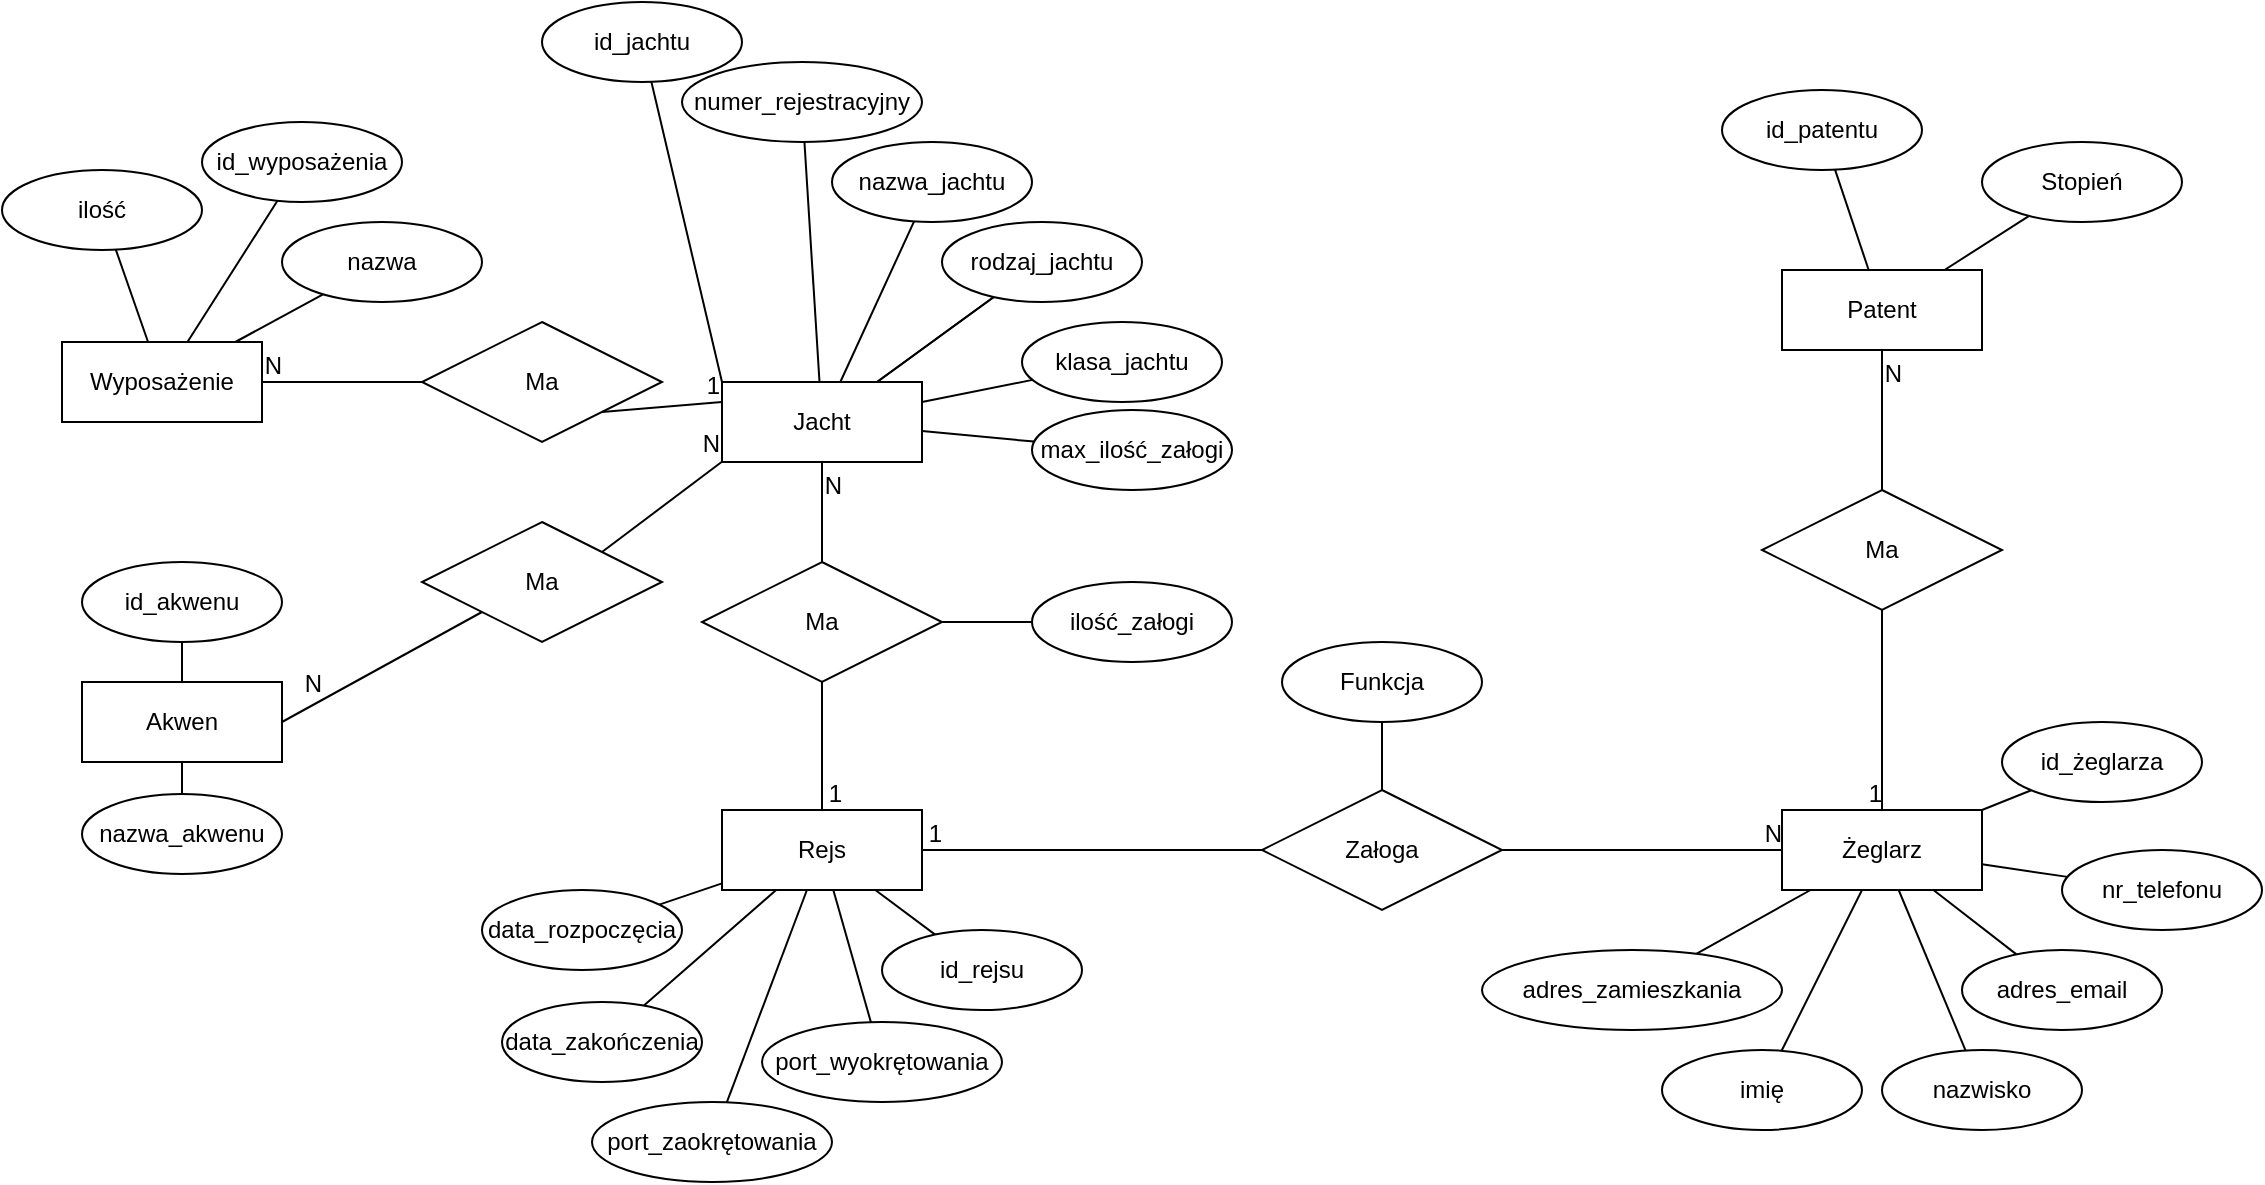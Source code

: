 <mxfile version="13.8.7" type="github">
  <diagram id="-N-CJUm6Y1fo9OQ6WRvm" name="Page-1">
    <mxGraphModel dx="1422" dy="914" grid="1" gridSize="10" guides="1" tooltips="1" connect="1" arrows="1" fold="1" page="1" pageScale="1" pageWidth="1169" pageHeight="827" math="0" shadow="0">
      <root>
        <mxCell id="0" />
        <mxCell id="1" parent="0" />
        <mxCell id="vpVb-FfBWdsbE2k8uolQ-2" value="Jacht" style="whiteSpace=wrap;html=1;align=center;" vertex="1" parent="1">
          <mxGeometry x="380" y="300" width="100" height="40" as="geometry" />
        </mxCell>
        <mxCell id="vpVb-FfBWdsbE2k8uolQ-3" value="Rejs" style="whiteSpace=wrap;html=1;align=center;" vertex="1" parent="1">
          <mxGeometry x="380" y="514" width="100" height="40" as="geometry" />
        </mxCell>
        <mxCell id="vpVb-FfBWdsbE2k8uolQ-4" value="Żeglarz" style="whiteSpace=wrap;html=1;align=center;" vertex="1" parent="1">
          <mxGeometry x="910" y="514" width="100" height="40" as="geometry" />
        </mxCell>
        <mxCell id="vpVb-FfBWdsbE2k8uolQ-5" value="Akwen" style="whiteSpace=wrap;html=1;align=center;" vertex="1" parent="1">
          <mxGeometry x="60" y="450" width="100" height="40" as="geometry" />
        </mxCell>
        <mxCell id="vpVb-FfBWdsbE2k8uolQ-6" value="Wyposażenie" style="whiteSpace=wrap;html=1;align=center;" vertex="1" parent="1">
          <mxGeometry x="50" y="280" width="100" height="40" as="geometry" />
        </mxCell>
        <mxCell id="vpVb-FfBWdsbE2k8uolQ-7" value="Patent" style="whiteSpace=wrap;html=1;align=center;" vertex="1" parent="1">
          <mxGeometry x="910" y="244" width="100" height="40" as="geometry" />
        </mxCell>
        <mxCell id="vpVb-FfBWdsbE2k8uolQ-27" value="" style="edgeStyle=none;rounded=0;orthogonalLoop=1;jettySize=auto;html=1;endArrow=none;endFill=0;entryX=0;entryY=0;entryDx=0;entryDy=0;" edge="1" parent="1" source="vpVb-FfBWdsbE2k8uolQ-9" target="vpVb-FfBWdsbE2k8uolQ-2">
          <mxGeometry relative="1" as="geometry" />
        </mxCell>
        <mxCell id="vpVb-FfBWdsbE2k8uolQ-9" value="id_jachtu" style="ellipse;whiteSpace=wrap;html=1;align=center;" vertex="1" parent="1">
          <mxGeometry x="290" y="110" width="100" height="40" as="geometry" />
        </mxCell>
        <mxCell id="vpVb-FfBWdsbE2k8uolQ-28" value="" style="edgeStyle=none;rounded=0;orthogonalLoop=1;jettySize=auto;html=1;endArrow=none;endFill=0;" edge="1" parent="1" source="vpVb-FfBWdsbE2k8uolQ-10" target="vpVb-FfBWdsbE2k8uolQ-3">
          <mxGeometry relative="1" as="geometry" />
        </mxCell>
        <mxCell id="vpVb-FfBWdsbE2k8uolQ-10" value="id_rejsu" style="ellipse;whiteSpace=wrap;html=1;align=center;" vertex="1" parent="1">
          <mxGeometry x="460" y="574" width="100" height="40" as="geometry" />
        </mxCell>
        <mxCell id="vpVb-FfBWdsbE2k8uolQ-25" value="" style="edgeStyle=none;rounded=0;orthogonalLoop=1;jettySize=auto;html=1;endArrow=none;endFill=0;" edge="1" parent="1" source="vpVb-FfBWdsbE2k8uolQ-11" target="vpVb-FfBWdsbE2k8uolQ-4">
          <mxGeometry relative="1" as="geometry" />
        </mxCell>
        <mxCell id="vpVb-FfBWdsbE2k8uolQ-11" value="id_żeglarza" style="ellipse;whiteSpace=wrap;html=1;align=center;" vertex="1" parent="1">
          <mxGeometry x="1020" y="470" width="100" height="40" as="geometry" />
        </mxCell>
        <mxCell id="vpVb-FfBWdsbE2k8uolQ-26" value="" style="edgeStyle=none;rounded=0;orthogonalLoop=1;jettySize=auto;html=1;endArrow=none;endFill=0;" edge="1" parent="1" source="vpVb-FfBWdsbE2k8uolQ-13" target="vpVb-FfBWdsbE2k8uolQ-7">
          <mxGeometry relative="1" as="geometry" />
        </mxCell>
        <mxCell id="vpVb-FfBWdsbE2k8uolQ-13" value="id_patentu" style="ellipse;whiteSpace=wrap;html=1;align=center;" vertex="1" parent="1">
          <mxGeometry x="880" y="154" width="100" height="40" as="geometry" />
        </mxCell>
        <mxCell id="vpVb-FfBWdsbE2k8uolQ-21" value="" style="edgeStyle=none;rounded=0;orthogonalLoop=1;jettySize=auto;html=1;endArrow=none;endFill=0;" edge="1" parent="1" source="vpVb-FfBWdsbE2k8uolQ-14" target="vpVb-FfBWdsbE2k8uolQ-4">
          <mxGeometry relative="1" as="geometry" />
        </mxCell>
        <mxCell id="vpVb-FfBWdsbE2k8uolQ-14" value="nr_telefonu" style="ellipse;whiteSpace=wrap;html=1;align=center;" vertex="1" parent="1">
          <mxGeometry x="1050" y="534" width="100" height="40" as="geometry" />
        </mxCell>
        <mxCell id="vpVb-FfBWdsbE2k8uolQ-20" value="" style="edgeStyle=none;rounded=0;orthogonalLoop=1;jettySize=auto;html=1;endArrow=none;endFill=0;" edge="1" parent="1" source="vpVb-FfBWdsbE2k8uolQ-15" target="vpVb-FfBWdsbE2k8uolQ-4">
          <mxGeometry relative="1" as="geometry" />
        </mxCell>
        <mxCell id="vpVb-FfBWdsbE2k8uolQ-15" value="adres_email" style="ellipse;whiteSpace=wrap;html=1;align=center;" vertex="1" parent="1">
          <mxGeometry x="1000" y="584" width="100" height="40" as="geometry" />
        </mxCell>
        <mxCell id="vpVb-FfBWdsbE2k8uolQ-19" value="" style="edgeStyle=none;rounded=0;orthogonalLoop=1;jettySize=auto;html=1;endArrow=none;endFill=0;" edge="1" parent="1" source="vpVb-FfBWdsbE2k8uolQ-16" target="vpVb-FfBWdsbE2k8uolQ-4">
          <mxGeometry relative="1" as="geometry" />
        </mxCell>
        <mxCell id="vpVb-FfBWdsbE2k8uolQ-16" value="nazwisko" style="ellipse;whiteSpace=wrap;html=1;align=center;" vertex="1" parent="1">
          <mxGeometry x="960" y="634" width="100" height="40" as="geometry" />
        </mxCell>
        <mxCell id="vpVb-FfBWdsbE2k8uolQ-18" value="" style="rounded=0;orthogonalLoop=1;jettySize=auto;html=1;endArrow=none;endFill=0;" edge="1" parent="1" source="vpVb-FfBWdsbE2k8uolQ-17" target="vpVb-FfBWdsbE2k8uolQ-4">
          <mxGeometry relative="1" as="geometry" />
        </mxCell>
        <mxCell id="vpVb-FfBWdsbE2k8uolQ-17" value="imię" style="ellipse;whiteSpace=wrap;html=1;align=center;" vertex="1" parent="1">
          <mxGeometry x="850" y="634" width="100" height="40" as="geometry" />
        </mxCell>
        <mxCell id="vpVb-FfBWdsbE2k8uolQ-23" value="" style="edgeStyle=none;rounded=0;orthogonalLoop=1;jettySize=auto;html=1;endArrow=none;endFill=0;" edge="1" parent="1" source="vpVb-FfBWdsbE2k8uolQ-22" target="vpVb-FfBWdsbE2k8uolQ-4">
          <mxGeometry relative="1" as="geometry" />
        </mxCell>
        <mxCell id="vpVb-FfBWdsbE2k8uolQ-22" value="adres_zamieszkania" style="ellipse;whiteSpace=wrap;html=1;align=center;" vertex="1" parent="1">
          <mxGeometry x="760" y="584" width="150" height="40" as="geometry" />
        </mxCell>
        <mxCell id="vpVb-FfBWdsbE2k8uolQ-32" value="" style="edgeStyle=none;rounded=0;orthogonalLoop=1;jettySize=auto;html=1;endArrow=none;endFill=0;" edge="1" parent="1" source="vpVb-FfBWdsbE2k8uolQ-30" target="vpVb-FfBWdsbE2k8uolQ-2">
          <mxGeometry relative="1" as="geometry" />
        </mxCell>
        <mxCell id="vpVb-FfBWdsbE2k8uolQ-86" value="" style="edgeStyle=none;rounded=0;orthogonalLoop=1;jettySize=auto;html=1;endArrow=none;endFill=0;" edge="1" parent="1" source="vpVb-FfBWdsbE2k8uolQ-29" target="vpVb-FfBWdsbE2k8uolQ-2">
          <mxGeometry relative="1" as="geometry" />
        </mxCell>
        <mxCell id="vpVb-FfBWdsbE2k8uolQ-29" value="klasa_jachtu" style="ellipse;whiteSpace=wrap;html=1;align=center;" vertex="1" parent="1">
          <mxGeometry x="530" y="270" width="100" height="40" as="geometry" />
        </mxCell>
        <mxCell id="vpVb-FfBWdsbE2k8uolQ-31" value="" style="edgeStyle=none;rounded=0;orthogonalLoop=1;jettySize=auto;html=1;endArrow=none;endFill=0;" edge="1" parent="1" source="vpVb-FfBWdsbE2k8uolQ-30" target="vpVb-FfBWdsbE2k8uolQ-2">
          <mxGeometry relative="1" as="geometry" />
        </mxCell>
        <mxCell id="vpVb-FfBWdsbE2k8uolQ-34" value="" style="edgeStyle=none;rounded=0;orthogonalLoop=1;jettySize=auto;html=1;endArrow=none;endFill=0;" edge="1" parent="1" source="vpVb-FfBWdsbE2k8uolQ-33" target="vpVb-FfBWdsbE2k8uolQ-2">
          <mxGeometry relative="1" as="geometry" />
        </mxCell>
        <mxCell id="vpVb-FfBWdsbE2k8uolQ-33" value="nazwa_jachtu" style="ellipse;whiteSpace=wrap;html=1;align=center;" vertex="1" parent="1">
          <mxGeometry x="435" y="180" width="100" height="40" as="geometry" />
        </mxCell>
        <mxCell id="vpVb-FfBWdsbE2k8uolQ-36" value="" style="edgeStyle=none;rounded=0;orthogonalLoop=1;jettySize=auto;html=1;endArrow=none;endFill=0;" edge="1" parent="1" source="vpVb-FfBWdsbE2k8uolQ-35" target="vpVb-FfBWdsbE2k8uolQ-2">
          <mxGeometry relative="1" as="geometry" />
        </mxCell>
        <mxCell id="vpVb-FfBWdsbE2k8uolQ-35" value="numer_rejestracyjny" style="ellipse;whiteSpace=wrap;html=1;align=center;" vertex="1" parent="1">
          <mxGeometry x="360" y="140" width="120" height="40" as="geometry" />
        </mxCell>
        <mxCell id="vpVb-FfBWdsbE2k8uolQ-38" value="" style="edgeStyle=none;rounded=0;orthogonalLoop=1;jettySize=auto;html=1;endArrow=none;endFill=0;" edge="1" parent="1" source="vpVb-FfBWdsbE2k8uolQ-37" target="vpVb-FfBWdsbE2k8uolQ-2">
          <mxGeometry relative="1" as="geometry" />
        </mxCell>
        <mxCell id="vpVb-FfBWdsbE2k8uolQ-37" value="max_ilość_załogi" style="ellipse;whiteSpace=wrap;html=1;align=center;" vertex="1" parent="1">
          <mxGeometry x="535" y="314" width="100" height="40" as="geometry" />
        </mxCell>
        <mxCell id="vpVb-FfBWdsbE2k8uolQ-46" value="" style="edgeStyle=none;rounded=0;orthogonalLoop=1;jettySize=auto;html=1;endArrow=none;endFill=0;" edge="1" parent="1" source="vpVb-FfBWdsbE2k8uolQ-40" target="vpVb-FfBWdsbE2k8uolQ-3">
          <mxGeometry relative="1" as="geometry" />
        </mxCell>
        <mxCell id="vpVb-FfBWdsbE2k8uolQ-40" value="port_zaokrętowania" style="ellipse;whiteSpace=wrap;html=1;align=center;" vertex="1" parent="1">
          <mxGeometry x="315" y="660" width="120" height="40" as="geometry" />
        </mxCell>
        <mxCell id="vpVb-FfBWdsbE2k8uolQ-43" value="" style="edgeStyle=none;rounded=0;orthogonalLoop=1;jettySize=auto;html=1;endArrow=none;endFill=0;" edge="1" parent="1" source="vpVb-FfBWdsbE2k8uolQ-41" target="vpVb-FfBWdsbE2k8uolQ-3">
          <mxGeometry relative="1" as="geometry" />
        </mxCell>
        <mxCell id="vpVb-FfBWdsbE2k8uolQ-41" value="data_rozpoczęcia" style="ellipse;whiteSpace=wrap;html=1;align=center;" vertex="1" parent="1">
          <mxGeometry x="260" y="554" width="100" height="40" as="geometry" />
        </mxCell>
        <mxCell id="vpVb-FfBWdsbE2k8uolQ-45" value="" style="edgeStyle=none;rounded=0;orthogonalLoop=1;jettySize=auto;html=1;endArrow=none;endFill=0;" edge="1" parent="1" source="vpVb-FfBWdsbE2k8uolQ-42" target="vpVb-FfBWdsbE2k8uolQ-3">
          <mxGeometry relative="1" as="geometry" />
        </mxCell>
        <mxCell id="vpVb-FfBWdsbE2k8uolQ-42" value="data_zakończenia" style="ellipse;whiteSpace=wrap;html=1;align=center;" vertex="1" parent="1">
          <mxGeometry x="270" y="610" width="100" height="40" as="geometry" />
        </mxCell>
        <mxCell id="vpVb-FfBWdsbE2k8uolQ-48" value="" style="edgeStyle=none;rounded=0;orthogonalLoop=1;jettySize=auto;html=1;endArrow=none;endFill=0;" edge="1" parent="1" source="vpVb-FfBWdsbE2k8uolQ-47" target="vpVb-FfBWdsbE2k8uolQ-7">
          <mxGeometry relative="1" as="geometry" />
        </mxCell>
        <mxCell id="vpVb-FfBWdsbE2k8uolQ-47" value="Stopień" style="ellipse;whiteSpace=wrap;html=1;align=center;" vertex="1" parent="1">
          <mxGeometry x="1010" y="180" width="100" height="40" as="geometry" />
        </mxCell>
        <mxCell id="vpVb-FfBWdsbE2k8uolQ-52" value="" style="edgeStyle=none;rounded=0;orthogonalLoop=1;jettySize=auto;html=1;endArrow=none;endFill=0;" edge="1" parent="1" source="vpVb-FfBWdsbE2k8uolQ-49" target="vpVb-FfBWdsbE2k8uolQ-5">
          <mxGeometry relative="1" as="geometry" />
        </mxCell>
        <mxCell id="vpVb-FfBWdsbE2k8uolQ-49" value="nazwa_akwenu" style="ellipse;whiteSpace=wrap;html=1;align=center;" vertex="1" parent="1">
          <mxGeometry x="60" y="506" width="100" height="40" as="geometry" />
        </mxCell>
        <mxCell id="vpVb-FfBWdsbE2k8uolQ-51" value="" style="edgeStyle=none;rounded=0;orthogonalLoop=1;jettySize=auto;html=1;endArrow=none;endFill=0;" edge="1" parent="1" source="vpVb-FfBWdsbE2k8uolQ-50" target="vpVb-FfBWdsbE2k8uolQ-5">
          <mxGeometry relative="1" as="geometry" />
        </mxCell>
        <mxCell id="vpVb-FfBWdsbE2k8uolQ-50" value="id_akwenu" style="ellipse;whiteSpace=wrap;html=1;align=center;" vertex="1" parent="1">
          <mxGeometry x="60" y="390" width="100" height="40" as="geometry" />
        </mxCell>
        <mxCell id="vpVb-FfBWdsbE2k8uolQ-57" value="" style="edgeStyle=none;rounded=0;orthogonalLoop=1;jettySize=auto;html=1;endArrow=none;endFill=0;" edge="1" parent="1" source="vpVb-FfBWdsbE2k8uolQ-53" target="vpVb-FfBWdsbE2k8uolQ-6">
          <mxGeometry relative="1" as="geometry" />
        </mxCell>
        <mxCell id="vpVb-FfBWdsbE2k8uolQ-53" value="nazwa" style="ellipse;whiteSpace=wrap;html=1;align=center;" vertex="1" parent="1">
          <mxGeometry x="160" y="220" width="100" height="40" as="geometry" />
        </mxCell>
        <mxCell id="vpVb-FfBWdsbE2k8uolQ-55" value="" style="edgeStyle=none;rounded=0;orthogonalLoop=1;jettySize=auto;html=1;endArrow=none;endFill=0;" edge="1" parent="1" source="vpVb-FfBWdsbE2k8uolQ-54" target="vpVb-FfBWdsbE2k8uolQ-6">
          <mxGeometry relative="1" as="geometry" />
        </mxCell>
        <mxCell id="vpVb-FfBWdsbE2k8uolQ-54" value="id_wyposażenia" style="ellipse;whiteSpace=wrap;html=1;align=center;" vertex="1" parent="1">
          <mxGeometry x="120" y="170" width="100" height="40" as="geometry" />
        </mxCell>
        <mxCell id="vpVb-FfBWdsbE2k8uolQ-58" value="Ma" style="shape=rhombus;perimeter=rhombusPerimeter;whiteSpace=wrap;html=1;align=center;" vertex="1" parent="1">
          <mxGeometry x="900" y="354" width="120" height="60" as="geometry" />
        </mxCell>
        <mxCell id="vpVb-FfBWdsbE2k8uolQ-67" value="" style="endArrow=none;html=1;rounded=0;entryX=0.5;entryY=1;entryDx=0;entryDy=0;exitX=0.5;exitY=0;exitDx=0;exitDy=0;" edge="1" parent="1" source="vpVb-FfBWdsbE2k8uolQ-58" target="vpVb-FfBWdsbE2k8uolQ-7">
          <mxGeometry relative="1" as="geometry">
            <mxPoint x="490" y="304" as="sourcePoint" />
            <mxPoint x="650" y="304" as="targetPoint" />
          </mxGeometry>
        </mxCell>
        <mxCell id="vpVb-FfBWdsbE2k8uolQ-68" value="N" style="resizable=0;html=1;align=right;verticalAlign=bottom;" connectable="0" vertex="1" parent="vpVb-FfBWdsbE2k8uolQ-67">
          <mxGeometry x="1" relative="1" as="geometry">
            <mxPoint x="10" y="20" as="offset" />
          </mxGeometry>
        </mxCell>
        <mxCell id="vpVb-FfBWdsbE2k8uolQ-69" value="" style="endArrow=none;html=1;rounded=0;exitX=0.5;exitY=1;exitDx=0;exitDy=0;" edge="1" parent="1" source="vpVb-FfBWdsbE2k8uolQ-58" target="vpVb-FfBWdsbE2k8uolQ-4">
          <mxGeometry relative="1" as="geometry">
            <mxPoint x="910" y="474" as="sourcePoint" />
            <mxPoint x="1070" y="474" as="targetPoint" />
          </mxGeometry>
        </mxCell>
        <mxCell id="vpVb-FfBWdsbE2k8uolQ-70" value="1" style="resizable=0;html=1;align=right;verticalAlign=bottom;" connectable="0" vertex="1" parent="vpVb-FfBWdsbE2k8uolQ-69">
          <mxGeometry x="1" relative="1" as="geometry" />
        </mxCell>
        <mxCell id="vpVb-FfBWdsbE2k8uolQ-71" value="Załoga" style="shape=rhombus;perimeter=rhombusPerimeter;whiteSpace=wrap;html=1;align=center;" vertex="1" parent="1">
          <mxGeometry x="650" y="504" width="120" height="60" as="geometry" />
        </mxCell>
        <mxCell id="vpVb-FfBWdsbE2k8uolQ-73" value="" style="endArrow=none;html=1;rounded=0;entryX=0;entryY=0.5;entryDx=0;entryDy=0;exitX=1;exitY=0.5;exitDx=0;exitDy=0;" edge="1" parent="1" source="vpVb-FfBWdsbE2k8uolQ-71" target="vpVb-FfBWdsbE2k8uolQ-4">
          <mxGeometry relative="1" as="geometry">
            <mxPoint x="710" y="540" as="sourcePoint" />
            <mxPoint x="870" y="540" as="targetPoint" />
          </mxGeometry>
        </mxCell>
        <mxCell id="vpVb-FfBWdsbE2k8uolQ-74" value="N" style="resizable=0;html=1;align=right;verticalAlign=bottom;" connectable="0" vertex="1" parent="vpVb-FfBWdsbE2k8uolQ-73">
          <mxGeometry x="1" relative="1" as="geometry" />
        </mxCell>
        <mxCell id="vpVb-FfBWdsbE2k8uolQ-75" value="" style="endArrow=none;html=1;rounded=0;exitX=0;exitY=0.5;exitDx=0;exitDy=0;entryX=1;entryY=0.5;entryDx=0;entryDy=0;" edge="1" parent="1" source="vpVb-FfBWdsbE2k8uolQ-71" target="vpVb-FfBWdsbE2k8uolQ-3">
          <mxGeometry relative="1" as="geometry">
            <mxPoint x="430" y="590" as="sourcePoint" />
            <mxPoint x="590" y="590" as="targetPoint" />
          </mxGeometry>
        </mxCell>
        <mxCell id="vpVb-FfBWdsbE2k8uolQ-76" value="1" style="resizable=0;html=1;align=right;verticalAlign=bottom;" connectable="0" vertex="1" parent="vpVb-FfBWdsbE2k8uolQ-75">
          <mxGeometry x="1" relative="1" as="geometry">
            <mxPoint x="10" as="offset" />
          </mxGeometry>
        </mxCell>
        <mxCell id="vpVb-FfBWdsbE2k8uolQ-78" value="" style="edgeStyle=none;rounded=0;orthogonalLoop=1;jettySize=auto;html=1;endArrow=none;endFill=0;" edge="1" parent="1" source="vpVb-FfBWdsbE2k8uolQ-77" target="vpVb-FfBWdsbE2k8uolQ-3">
          <mxGeometry relative="1" as="geometry" />
        </mxCell>
        <mxCell id="vpVb-FfBWdsbE2k8uolQ-77" value="port_wyokrętowania" style="ellipse;whiteSpace=wrap;html=1;align=center;" vertex="1" parent="1">
          <mxGeometry x="400" y="620" width="120" height="40" as="geometry" />
        </mxCell>
        <mxCell id="vpVb-FfBWdsbE2k8uolQ-79" value="Ma" style="shape=rhombus;perimeter=rhombusPerimeter;whiteSpace=wrap;html=1;align=center;" vertex="1" parent="1">
          <mxGeometry x="370" y="390" width="120" height="60" as="geometry" />
        </mxCell>
        <mxCell id="vpVb-FfBWdsbE2k8uolQ-80" value="" style="endArrow=none;html=1;rounded=0;exitX=0.5;exitY=0;exitDx=0;exitDy=0;entryX=0.5;entryY=1;entryDx=0;entryDy=0;" edge="1" parent="1" source="vpVb-FfBWdsbE2k8uolQ-79" target="vpVb-FfBWdsbE2k8uolQ-2">
          <mxGeometry relative="1" as="geometry">
            <mxPoint x="520" y="440" as="sourcePoint" />
            <mxPoint x="510" y="370" as="targetPoint" />
          </mxGeometry>
        </mxCell>
        <mxCell id="vpVb-FfBWdsbE2k8uolQ-81" value="N" style="resizable=0;html=1;align=right;verticalAlign=bottom;" connectable="0" vertex="1" parent="vpVb-FfBWdsbE2k8uolQ-80">
          <mxGeometry x="1" relative="1" as="geometry">
            <mxPoint x="10.04" y="20.29" as="offset" />
          </mxGeometry>
        </mxCell>
        <mxCell id="vpVb-FfBWdsbE2k8uolQ-82" value="" style="endArrow=none;html=1;rounded=0;exitX=0.5;exitY=1;exitDx=0;exitDy=0;entryX=0.5;entryY=0;entryDx=0;entryDy=0;" edge="1" parent="1" source="vpVb-FfBWdsbE2k8uolQ-79" target="vpVb-FfBWdsbE2k8uolQ-3">
          <mxGeometry relative="1" as="geometry">
            <mxPoint x="490" y="430" as="sourcePoint" />
            <mxPoint x="420" y="520" as="targetPoint" />
          </mxGeometry>
        </mxCell>
        <mxCell id="vpVb-FfBWdsbE2k8uolQ-83" value="1" style="resizable=0;html=1;align=right;verticalAlign=bottom;" connectable="0" vertex="1" parent="vpVb-FfBWdsbE2k8uolQ-82">
          <mxGeometry x="1" relative="1" as="geometry">
            <mxPoint x="10" as="offset" />
          </mxGeometry>
        </mxCell>
        <mxCell id="vpVb-FfBWdsbE2k8uolQ-30" value="rodzaj_jachtu" style="ellipse;whiteSpace=wrap;html=1;align=center;" vertex="1" parent="1">
          <mxGeometry x="490" y="220" width="100" height="40" as="geometry" />
        </mxCell>
        <mxCell id="vpVb-FfBWdsbE2k8uolQ-88" value="Ma" style="shape=rhombus;perimeter=rhombusPerimeter;whiteSpace=wrap;html=1;align=center;" vertex="1" parent="1">
          <mxGeometry x="230" y="370" width="120" height="60" as="geometry" />
        </mxCell>
        <mxCell id="vpVb-FfBWdsbE2k8uolQ-95" value="" style="endArrow=none;html=1;rounded=0;exitX=1;exitY=0;exitDx=0;exitDy=0;entryX=0;entryY=1;entryDx=0;entryDy=0;" edge="1" parent="1" source="vpVb-FfBWdsbE2k8uolQ-88">
          <mxGeometry relative="1" as="geometry">
            <mxPoint x="189.79" y="330" as="sourcePoint" />
            <mxPoint x="379.79" y="340" as="targetPoint" />
          </mxGeometry>
        </mxCell>
        <mxCell id="vpVb-FfBWdsbE2k8uolQ-96" value="N" style="resizable=0;html=1;align=right;verticalAlign=bottom;" connectable="0" vertex="1" parent="vpVb-FfBWdsbE2k8uolQ-95">
          <mxGeometry x="1" relative="1" as="geometry" />
        </mxCell>
        <mxCell id="vpVb-FfBWdsbE2k8uolQ-97" value="" style="endArrow=none;html=1;rounded=0;exitX=0;exitY=1;exitDx=0;exitDy=0;entryX=1;entryY=0.5;entryDx=0;entryDy=0;" edge="1" parent="1" source="vpVb-FfBWdsbE2k8uolQ-88" target="vpVb-FfBWdsbE2k8uolQ-5">
          <mxGeometry relative="1" as="geometry">
            <mxPoint x="220.0" y="460" as="sourcePoint" />
            <mxPoint x="220" y="496" as="targetPoint" />
          </mxGeometry>
        </mxCell>
        <mxCell id="vpVb-FfBWdsbE2k8uolQ-98" value="N" style="resizable=0;html=1;align=right;verticalAlign=bottom;" connectable="0" vertex="1" parent="vpVb-FfBWdsbE2k8uolQ-97">
          <mxGeometry x="1" relative="1" as="geometry">
            <mxPoint x="20.29" y="-9.94" as="offset" />
          </mxGeometry>
        </mxCell>
        <mxCell id="vpVb-FfBWdsbE2k8uolQ-99" value="Ma" style="shape=rhombus;perimeter=rhombusPerimeter;whiteSpace=wrap;html=1;align=center;" vertex="1" parent="1">
          <mxGeometry x="230" y="270" width="120" height="60" as="geometry" />
        </mxCell>
        <mxCell id="vpVb-FfBWdsbE2k8uolQ-103" value="" style="edgeStyle=none;rounded=0;orthogonalLoop=1;jettySize=auto;html=1;endArrow=none;endFill=0;" edge="1" parent="1" source="vpVb-FfBWdsbE2k8uolQ-102" target="vpVb-FfBWdsbE2k8uolQ-71">
          <mxGeometry relative="1" as="geometry" />
        </mxCell>
        <mxCell id="vpVb-FfBWdsbE2k8uolQ-102" value="Funkcja" style="ellipse;whiteSpace=wrap;html=1;align=center;" vertex="1" parent="1">
          <mxGeometry x="660" y="430" width="100" height="40" as="geometry" />
        </mxCell>
        <mxCell id="vpVb-FfBWdsbE2k8uolQ-106" value="" style="edgeStyle=none;rounded=0;orthogonalLoop=1;jettySize=auto;html=1;endArrow=none;endFill=0;" edge="1" parent="1" source="vpVb-FfBWdsbE2k8uolQ-105" target="vpVb-FfBWdsbE2k8uolQ-79">
          <mxGeometry relative="1" as="geometry" />
        </mxCell>
        <mxCell id="vpVb-FfBWdsbE2k8uolQ-105" value="ilość_załogi" style="ellipse;whiteSpace=wrap;html=1;align=center;" vertex="1" parent="1">
          <mxGeometry x="535" y="400" width="100" height="40" as="geometry" />
        </mxCell>
        <mxCell id="vpVb-FfBWdsbE2k8uolQ-109" value="" style="edgeStyle=none;rounded=0;orthogonalLoop=1;jettySize=auto;html=1;endArrow=none;endFill=0;" edge="1" parent="1" source="vpVb-FfBWdsbE2k8uolQ-108" target="vpVb-FfBWdsbE2k8uolQ-6">
          <mxGeometry relative="1" as="geometry" />
        </mxCell>
        <mxCell id="vpVb-FfBWdsbE2k8uolQ-108" value="ilość" style="ellipse;whiteSpace=wrap;html=1;align=center;" vertex="1" parent="1">
          <mxGeometry x="20" y="194" width="100" height="40" as="geometry" />
        </mxCell>
        <mxCell id="vpVb-FfBWdsbE2k8uolQ-111" value="" style="endArrow=none;html=1;rounded=0;entryX=0;entryY=0.25;entryDx=0;entryDy=0;exitX=1;exitY=1;exitDx=0;exitDy=0;" edge="1" parent="1" source="vpVb-FfBWdsbE2k8uolQ-99" target="vpVb-FfBWdsbE2k8uolQ-2">
          <mxGeometry relative="1" as="geometry">
            <mxPoint x="180" y="330" as="sourcePoint" />
            <mxPoint x="340" y="330" as="targetPoint" />
          </mxGeometry>
        </mxCell>
        <mxCell id="vpVb-FfBWdsbE2k8uolQ-112" value="1" style="resizable=0;html=1;align=right;verticalAlign=bottom;" connectable="0" vertex="1" parent="vpVb-FfBWdsbE2k8uolQ-111">
          <mxGeometry x="1" relative="1" as="geometry" />
        </mxCell>
        <mxCell id="vpVb-FfBWdsbE2k8uolQ-113" value="" style="endArrow=none;html=1;rounded=0;entryX=1;entryY=0.5;entryDx=0;entryDy=0;exitX=0;exitY=0.5;exitDx=0;exitDy=0;" edge="1" parent="1" source="vpVb-FfBWdsbE2k8uolQ-99" target="vpVb-FfBWdsbE2k8uolQ-6">
          <mxGeometry relative="1" as="geometry">
            <mxPoint x="150" y="310" as="sourcePoint" />
            <mxPoint x="310" y="310" as="targetPoint" />
          </mxGeometry>
        </mxCell>
        <mxCell id="vpVb-FfBWdsbE2k8uolQ-114" value="N" style="resizable=0;html=1;align=right;verticalAlign=bottom;" connectable="0" vertex="1" parent="vpVb-FfBWdsbE2k8uolQ-113">
          <mxGeometry x="1" relative="1" as="geometry">
            <mxPoint x="10.41" y="0.21" as="offset" />
          </mxGeometry>
        </mxCell>
      </root>
    </mxGraphModel>
  </diagram>
</mxfile>
